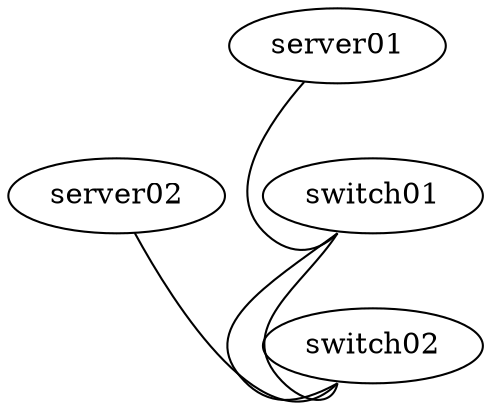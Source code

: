 graph training {
 "switch01" [function="leaf" os="CumulusCommunity/cumulus-vx" version="3.7.9" memory="768" config="./helper_scripts/extra_switch_config.sh" mgmt_ip="192.168.200.1"]
 "switch02" [function="leaf" os="CumulusCommunity/cumulus-vx" version="3.7.9" memory="768" config="./helper_scripts/extra_switch_config.sh" mgmt_ip="192.168.200.2"]
 "server01" [function="host" os="generic/debian10" memory="768" config="./helper_scripts/extra_server_config.sh" mgmt_ip="192.168.200.11"]
 "server02" [function="host" os="generic/debian10" memory="768" config="./helper_scripts/extra_server_config.sh" mgmt_ip="192.168.200.12"]


 "switch01":"swp1" -- "switch02":"swp1"
 "switch01":"swp2" -- "switch02":"swp2"
 "server01":"eth1" -- "switch01":"swp10"
 "server02":"eth1" -- "switch02":"swp10"

 }
